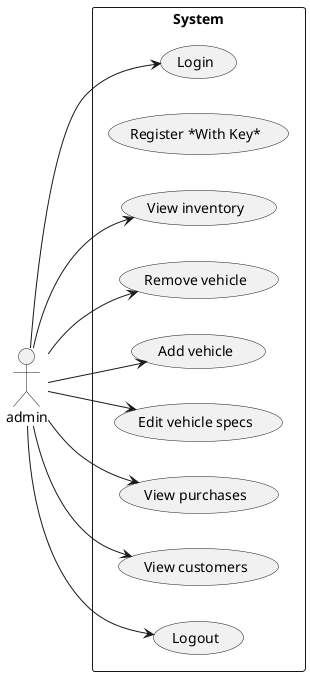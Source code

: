 @startuml admin
left to right direction
actor admin
rectangle "System" as system {
  (Login)
  (Register *With Key*)
  (View inventory)
  (Remove vehicle)
  (Add vehicle)
  (Edit vehicle specs)
  (View purchases)
  (View customers)
  (Logout)
}
admin --> (Login)
admin --> (View inventory)
admin --> (Remove vehicle)
admin --> (Add vehicle)
admin --> (Edit vehicle specs)
admin --> (View purchases)
admin --> (View customers)
admin --> (Logout)
@enduml
